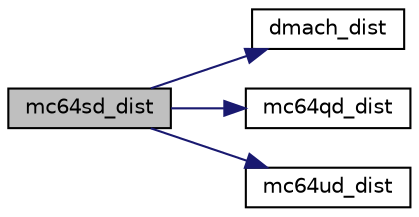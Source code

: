 digraph "mc64sd_dist"
{
 // LATEX_PDF_SIZE
  edge [fontname="Helvetica",fontsize="10",labelfontname="Helvetica",labelfontsize="10"];
  node [fontname="Helvetica",fontsize="10",shape=record];
  rankdir="LR";
  Node1 [label="mc64sd_dist",height=0.2,width=0.4,color="black", fillcolor="grey75", style="filled", fontcolor="black",tooltip=" "];
  Node1 -> Node2 [color="midnightblue",fontsize="10",style="solid",fontname="Helvetica"];
  Node2 [label="dmach_dist",height=0.2,width=0.4,color="black", fillcolor="white", style="filled",URL="$dmach__dist_8c.html#a9f1d303ee9a82228d1979f3618c27e85",tooltip=" "];
  Node1 -> Node3 [color="midnightblue",fontsize="10",style="solid",fontname="Helvetica"];
  Node3 [label="mc64qd_dist",height=0.2,width=0.4,color="black", fillcolor="white", style="filled",URL="$mc64ad__dist_8c.html#a14be6edb29e1e3bd058364d251417cb7",tooltip=" "];
  Node1 -> Node4 [color="midnightblue",fontsize="10",style="solid",fontname="Helvetica"];
  Node4 [label="mc64ud_dist",height=0.2,width=0.4,color="black", fillcolor="white", style="filled",URL="$mc64ad__dist_8c.html#a23d38dfeffa17a31523c5e27734b9299",tooltip=" "];
}
